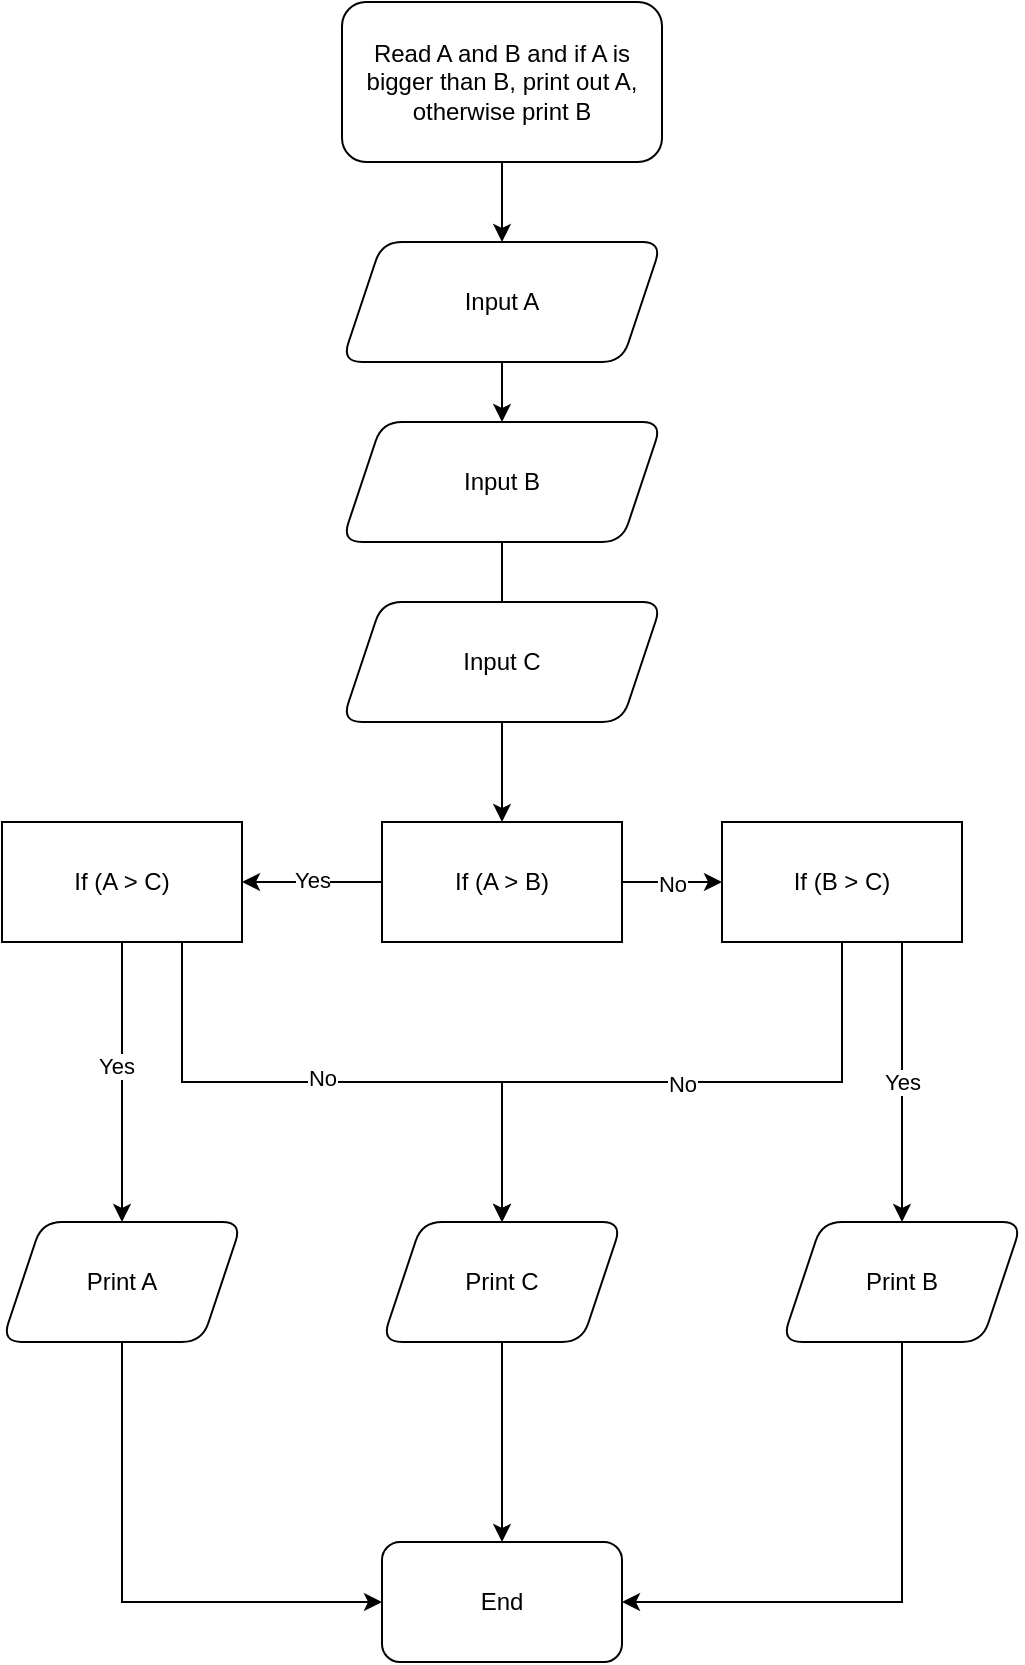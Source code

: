 <mxfile version="22.1.5" type="device">
  <diagram name="Page-1" id="-YdUmJq99ECq-pgO5PTW">
    <mxGraphModel dx="1434" dy="790" grid="1" gridSize="10" guides="1" tooltips="1" connect="1" arrows="1" fold="1" page="1" pageScale="1" pageWidth="850" pageHeight="1100" math="0" shadow="0">
      <root>
        <mxCell id="0" />
        <mxCell id="1" parent="0" />
        <mxCell id="4FBqjL0ywIXUpAmHDhvP-21" style="edgeStyle=orthogonalEdgeStyle;rounded=0;orthogonalLoop=1;jettySize=auto;html=1;exitX=0.5;exitY=1;exitDx=0;exitDy=0;entryX=0.5;entryY=0;entryDx=0;entryDy=0;" edge="1" parent="1" source="4FBqjL0ywIXUpAmHDhvP-1" target="4FBqjL0ywIXUpAmHDhvP-20">
          <mxGeometry relative="1" as="geometry" />
        </mxCell>
        <mxCell id="4FBqjL0ywIXUpAmHDhvP-1" value="Read A and B and if A is bigger than B, print out A, otherwise print B" style="rounded=1;whiteSpace=wrap;html=1;" vertex="1" parent="1">
          <mxGeometry x="320" y="40" width="160" height="80" as="geometry" />
        </mxCell>
        <mxCell id="4FBqjL0ywIXUpAmHDhvP-5" value="" style="edgeStyle=orthogonalEdgeStyle;rounded=0;orthogonalLoop=1;jettySize=auto;html=1;" edge="1" parent="1" source="4FBqjL0ywIXUpAmHDhvP-2">
          <mxGeometry relative="1" as="geometry">
            <mxPoint x="400" y="350" as="targetPoint" />
          </mxGeometry>
        </mxCell>
        <mxCell id="4FBqjL0ywIXUpAmHDhvP-2" value="Input B" style="shape=parallelogram;perimeter=parallelogramPerimeter;whiteSpace=wrap;html=1;fixedSize=1;rounded=1;" vertex="1" parent="1">
          <mxGeometry x="320" y="250" width="160" height="60" as="geometry" />
        </mxCell>
        <mxCell id="4FBqjL0ywIXUpAmHDhvP-72" style="edgeStyle=orthogonalEdgeStyle;rounded=0;orthogonalLoop=1;jettySize=auto;html=1;exitX=0.5;exitY=1;exitDx=0;exitDy=0;entryX=0;entryY=0.5;entryDx=0;entryDy=0;" edge="1" parent="1" source="4FBqjL0ywIXUpAmHDhvP-6" target="4FBqjL0ywIXUpAmHDhvP-14">
          <mxGeometry relative="1" as="geometry" />
        </mxCell>
        <mxCell id="4FBqjL0ywIXUpAmHDhvP-6" value="Print A" style="shape=parallelogram;perimeter=parallelogramPerimeter;whiteSpace=wrap;html=1;fixedSize=1;rounded=1;" vertex="1" parent="1">
          <mxGeometry x="150" y="650" width="120" height="60" as="geometry" />
        </mxCell>
        <mxCell id="4FBqjL0ywIXUpAmHDhvP-55" style="edgeStyle=orthogonalEdgeStyle;rounded=0;orthogonalLoop=1;jettySize=auto;html=1;exitX=1;exitY=0.5;exitDx=0;exitDy=0;entryX=0;entryY=0.5;entryDx=0;entryDy=0;" edge="1" parent="1" source="4FBqjL0ywIXUpAmHDhvP-13" target="4FBqjL0ywIXUpAmHDhvP-37">
          <mxGeometry relative="1" as="geometry" />
        </mxCell>
        <mxCell id="4FBqjL0ywIXUpAmHDhvP-56" value="No" style="edgeLabel;html=1;align=center;verticalAlign=middle;resizable=0;points=[];" vertex="1" connectable="0" parent="4FBqjL0ywIXUpAmHDhvP-55">
          <mxGeometry x="-0.007" y="-1" relative="1" as="geometry">
            <mxPoint as="offset" />
          </mxGeometry>
        </mxCell>
        <mxCell id="4FBqjL0ywIXUpAmHDhvP-61" style="edgeStyle=orthogonalEdgeStyle;rounded=0;orthogonalLoop=1;jettySize=auto;html=1;exitX=0;exitY=0.5;exitDx=0;exitDy=0;entryX=1;entryY=0.5;entryDx=0;entryDy=0;" edge="1" parent="1" source="4FBqjL0ywIXUpAmHDhvP-13" target="4FBqjL0ywIXUpAmHDhvP-28">
          <mxGeometry relative="1" as="geometry" />
        </mxCell>
        <mxCell id="4FBqjL0ywIXUpAmHDhvP-62" value="Yes" style="edgeLabel;html=1;align=center;verticalAlign=middle;resizable=0;points=[];" vertex="1" connectable="0" parent="4FBqjL0ywIXUpAmHDhvP-61">
          <mxGeometry y="-1" relative="1" as="geometry">
            <mxPoint as="offset" />
          </mxGeometry>
        </mxCell>
        <mxCell id="4FBqjL0ywIXUpAmHDhvP-13" value="If (A &amp;gt; B)" style="rounded=0;whiteSpace=wrap;html=1;" vertex="1" parent="1">
          <mxGeometry x="340" y="450" width="120" height="60" as="geometry" />
        </mxCell>
        <mxCell id="4FBqjL0ywIXUpAmHDhvP-14" value="End&lt;br&gt;" style="rounded=1;whiteSpace=wrap;html=1;" vertex="1" parent="1">
          <mxGeometry x="340" y="810" width="120" height="60" as="geometry" />
        </mxCell>
        <mxCell id="4FBqjL0ywIXUpAmHDhvP-23" style="edgeStyle=orthogonalEdgeStyle;rounded=0;orthogonalLoop=1;jettySize=auto;html=1;exitX=0.5;exitY=1;exitDx=0;exitDy=0;" edge="1" parent="1" source="4FBqjL0ywIXUpAmHDhvP-20" target="4FBqjL0ywIXUpAmHDhvP-2">
          <mxGeometry relative="1" as="geometry" />
        </mxCell>
        <mxCell id="4FBqjL0ywIXUpAmHDhvP-20" value="Input A&lt;br&gt;" style="shape=parallelogram;perimeter=parallelogramPerimeter;whiteSpace=wrap;html=1;fixedSize=1;rounded=1;" vertex="1" parent="1">
          <mxGeometry x="320" y="160" width="160" height="60" as="geometry" />
        </mxCell>
        <mxCell id="4FBqjL0ywIXUpAmHDhvP-48" style="edgeStyle=orthogonalEdgeStyle;rounded=0;orthogonalLoop=1;jettySize=auto;html=1;exitX=0.5;exitY=1;exitDx=0;exitDy=0;entryX=0.5;entryY=0;entryDx=0;entryDy=0;" edge="1" parent="1" source="4FBqjL0ywIXUpAmHDhvP-27" target="4FBqjL0ywIXUpAmHDhvP-13">
          <mxGeometry relative="1" as="geometry" />
        </mxCell>
        <mxCell id="4FBqjL0ywIXUpAmHDhvP-27" value="Input C" style="shape=parallelogram;perimeter=parallelogramPerimeter;whiteSpace=wrap;html=1;fixedSize=1;rounded=1;" vertex="1" parent="1">
          <mxGeometry x="320" y="340" width="160" height="60" as="geometry" />
        </mxCell>
        <mxCell id="4FBqjL0ywIXUpAmHDhvP-51" style="edgeStyle=orthogonalEdgeStyle;rounded=0;orthogonalLoop=1;jettySize=auto;html=1;exitX=0.5;exitY=1;exitDx=0;exitDy=0;" edge="1" parent="1" source="4FBqjL0ywIXUpAmHDhvP-28" target="4FBqjL0ywIXUpAmHDhvP-6">
          <mxGeometry relative="1" as="geometry" />
        </mxCell>
        <mxCell id="4FBqjL0ywIXUpAmHDhvP-53" value="Yes" style="edgeLabel;html=1;align=center;verticalAlign=middle;resizable=0;points=[];" vertex="1" connectable="0" parent="4FBqjL0ywIXUpAmHDhvP-51">
          <mxGeometry x="-0.123" y="-3" relative="1" as="geometry">
            <mxPoint as="offset" />
          </mxGeometry>
        </mxCell>
        <mxCell id="4FBqjL0ywIXUpAmHDhvP-64" style="edgeStyle=orthogonalEdgeStyle;rounded=0;orthogonalLoop=1;jettySize=auto;html=1;exitX=0.75;exitY=1;exitDx=0;exitDy=0;entryX=0.5;entryY=0;entryDx=0;entryDy=0;" edge="1" parent="1" source="4FBqjL0ywIXUpAmHDhvP-28" target="4FBqjL0ywIXUpAmHDhvP-33">
          <mxGeometry relative="1" as="geometry" />
        </mxCell>
        <mxCell id="4FBqjL0ywIXUpAmHDhvP-65" value="No" style="edgeLabel;html=1;align=center;verticalAlign=middle;resizable=0;points=[];" vertex="1" connectable="0" parent="4FBqjL0ywIXUpAmHDhvP-64">
          <mxGeometry x="-0.107" y="2" relative="1" as="geometry">
            <mxPoint x="6" as="offset" />
          </mxGeometry>
        </mxCell>
        <mxCell id="4FBqjL0ywIXUpAmHDhvP-28" value="If (A &amp;gt; C)" style="rounded=0;whiteSpace=wrap;html=1;" vertex="1" parent="1">
          <mxGeometry x="150" y="450" width="120" height="60" as="geometry" />
        </mxCell>
        <mxCell id="4FBqjL0ywIXUpAmHDhvP-71" style="edgeStyle=orthogonalEdgeStyle;rounded=0;orthogonalLoop=1;jettySize=auto;html=1;exitX=0.5;exitY=1;exitDx=0;exitDy=0;entryX=0.5;entryY=0;entryDx=0;entryDy=0;" edge="1" parent="1" source="4FBqjL0ywIXUpAmHDhvP-33" target="4FBqjL0ywIXUpAmHDhvP-14">
          <mxGeometry relative="1" as="geometry" />
        </mxCell>
        <mxCell id="4FBqjL0ywIXUpAmHDhvP-33" value="Print C" style="shape=parallelogram;perimeter=parallelogramPerimeter;whiteSpace=wrap;html=1;fixedSize=1;rounded=1;" vertex="1" parent="1">
          <mxGeometry x="340" y="650" width="120" height="60" as="geometry" />
        </mxCell>
        <mxCell id="4FBqjL0ywIXUpAmHDhvP-57" style="edgeStyle=orthogonalEdgeStyle;rounded=0;orthogonalLoop=1;jettySize=auto;html=1;exitX=0.5;exitY=1;exitDx=0;exitDy=0;" edge="1" parent="1" source="4FBqjL0ywIXUpAmHDhvP-37" target="4FBqjL0ywIXUpAmHDhvP-33">
          <mxGeometry relative="1" as="geometry" />
        </mxCell>
        <mxCell id="4FBqjL0ywIXUpAmHDhvP-67" value="No" style="edgeLabel;html=1;align=center;verticalAlign=middle;resizable=0;points=[];" vertex="1" connectable="0" parent="4FBqjL0ywIXUpAmHDhvP-57">
          <mxGeometry x="-0.129" y="1" relative="1" as="geometry">
            <mxPoint x="-15" as="offset" />
          </mxGeometry>
        </mxCell>
        <mxCell id="4FBqjL0ywIXUpAmHDhvP-69" style="edgeStyle=orthogonalEdgeStyle;rounded=0;orthogonalLoop=1;jettySize=auto;html=1;exitX=0.75;exitY=1;exitDx=0;exitDy=0;entryX=0.5;entryY=0;entryDx=0;entryDy=0;" edge="1" parent="1" source="4FBqjL0ywIXUpAmHDhvP-37" target="4FBqjL0ywIXUpAmHDhvP-40">
          <mxGeometry relative="1" as="geometry" />
        </mxCell>
        <mxCell id="4FBqjL0ywIXUpAmHDhvP-70" value="Yes" style="edgeLabel;html=1;align=center;verticalAlign=middle;resizable=0;points=[];" vertex="1" connectable="0" parent="4FBqjL0ywIXUpAmHDhvP-69">
          <mxGeometry x="0.114" y="4" relative="1" as="geometry">
            <mxPoint x="-4" y="-8" as="offset" />
          </mxGeometry>
        </mxCell>
        <mxCell id="4FBqjL0ywIXUpAmHDhvP-37" value="If (B &amp;gt; C)" style="rounded=0;whiteSpace=wrap;html=1;" vertex="1" parent="1">
          <mxGeometry x="510" y="450" width="120" height="60" as="geometry" />
        </mxCell>
        <mxCell id="4FBqjL0ywIXUpAmHDhvP-73" style="edgeStyle=orthogonalEdgeStyle;rounded=0;orthogonalLoop=1;jettySize=auto;html=1;exitX=0.5;exitY=1;exitDx=0;exitDy=0;entryX=1;entryY=0.5;entryDx=0;entryDy=0;" edge="1" parent="1" source="4FBqjL0ywIXUpAmHDhvP-40" target="4FBqjL0ywIXUpAmHDhvP-14">
          <mxGeometry relative="1" as="geometry" />
        </mxCell>
        <mxCell id="4FBqjL0ywIXUpAmHDhvP-40" value="Print B" style="shape=parallelogram;perimeter=parallelogramPerimeter;whiteSpace=wrap;html=1;fixedSize=1;rounded=1;" vertex="1" parent="1">
          <mxGeometry x="540" y="650" width="120" height="60" as="geometry" />
        </mxCell>
      </root>
    </mxGraphModel>
  </diagram>
</mxfile>
